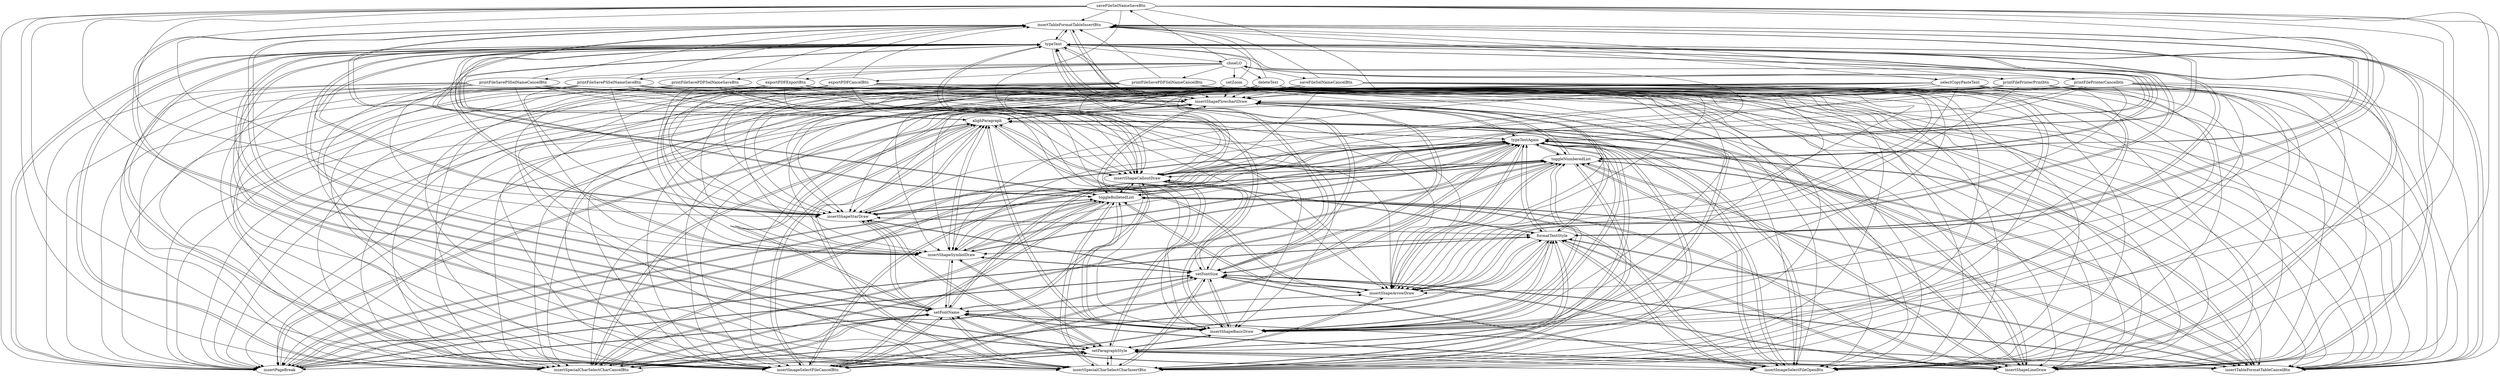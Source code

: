 strict digraph G {
  saveFileSelNameSaveBtn [ label="saveFileSelNameSaveBtn" ];
  saveFileSelNameCancelBtn [ label="saveFileSelNameCancelBtn" ];
  setZoom [ label="setZoom" ];
  selectCopyPasteText [ label="selectCopyPasteText" ];
  deleteText [ label="deleteText" ];
  printFilePrinterPrintbtn [ label="printFilePrinterPrintbtn" ];
  printFilePrinterCancelbtn [ label="printFilePrinterCancelbtn" ];
  printFileSavePDFSelNameSaveBtn [ label="printFileSavePDFSelNameSaveBtn" ];
  printFileSavePDFSelNameCancelBtn [ label="printFileSavePDFSelNameCancelBtn" ];
  printFileSavePSSelNameSaveBtn [ label="printFileSavePSSelNameSaveBtn" ];
  printFileSavePSSelNameCancelBtn [ label="printFileSavePSSelNameCancelBtn" ];
  exportPDFExportBtn [ label="exportPDFExportBtn" ];
  exportPDFCancelBtn [ label="exportPDFCancelBtn" ];
  typeText [ label="typeText" ];
  insertTableFormatTableInsertBtn [ label="insertTableFormatTableInsertBtn" ];
  insertTableFormatTableCancelBtn [ label="insertTableFormatTableCancelBtn" ];
  insertImageSelectFileOpenBtn [ label="insertImageSelectFileOpenBtn" ];
  insertImageSelectFileCancelBtn [ label="insertImageSelectFileCancelBtn" ];
  insertPageBreak [ label="insertPageBreak" ];
  insertSpecialCharSelectCharInsertBtn [ label="insertSpecialCharSelectCharInsertBtn" ];
  insertSpecialCharSelectCharCancelBtn [ label="insertSpecialCharSelectCharCancelBtn" ];
  insertShapeLineDraw [ label="insertShapeLineDraw" ];
  insertShapeBasicDraw [ label="insertShapeBasicDraw" ];
  insertShapeArrowDraw [ label="insertShapeArrowDraw" ];
  insertShapeSymbolDraw [ label="insertShapeSymbolDraw" ];
  insertShapeStarDraw [ label="insertShapeStarDraw" ];
  insertShapeCalloutDraw [ label="insertShapeCalloutDraw" ];
  insertShapeFlowchartDraw [ label="insertShapeFlowchartDraw" ];
  typeTextAgain [ label="typeTextAgain" ];
  setParagraphStyle [ label="setParagraphStyle" ];
  setFontName [ label="setFontName" ];
  setFontSize [ label="setFontSize" ];
  formatTextStyle [ label="formatTextStyle" ];
  toggleBulletedList [ label="toggleBulletedList" ];
  toggleNumberedList [ label="toggleNumberedList" ];
  alighParagraph [ label="alighParagraph" ];
  closeLO [ label="closeLO" ];
  saveFileSelNameSaveBtn -> insertTableFormatTableInsertBtn;
  saveFileSelNameSaveBtn -> insertTableFormatTableCancelBtn;
  saveFileSelNameSaveBtn -> insertImageSelectFileOpenBtn;
  saveFileSelNameSaveBtn -> insertImageSelectFileCancelBtn;
  saveFileSelNameSaveBtn -> insertPageBreak;
  saveFileSelNameSaveBtn -> insertSpecialCharSelectCharInsertBtn;
  saveFileSelNameSaveBtn -> insertSpecialCharSelectCharCancelBtn;
  saveFileSelNameSaveBtn -> insertShapeLineDraw;
  saveFileSelNameSaveBtn -> insertShapeBasicDraw;
  saveFileSelNameSaveBtn -> insertShapeArrowDraw;
  saveFileSelNameSaveBtn -> insertShapeSymbolDraw;
  saveFileSelNameSaveBtn -> insertShapeStarDraw;
  saveFileSelNameSaveBtn -> insertShapeCalloutDraw;
  saveFileSelNameSaveBtn -> insertShapeFlowchartDraw;
  saveFileSelNameCancelBtn -> insertTableFormatTableInsertBtn;
  saveFileSelNameCancelBtn -> insertTableFormatTableCancelBtn;
  saveFileSelNameCancelBtn -> insertImageSelectFileOpenBtn;
  saveFileSelNameCancelBtn -> insertImageSelectFileCancelBtn;
  saveFileSelNameCancelBtn -> insertPageBreak;
  saveFileSelNameCancelBtn -> insertSpecialCharSelectCharInsertBtn;
  saveFileSelNameCancelBtn -> insertSpecialCharSelectCharCancelBtn;
  saveFileSelNameCancelBtn -> insertShapeLineDraw;
  saveFileSelNameCancelBtn -> insertShapeBasicDraw;
  saveFileSelNameCancelBtn -> insertShapeArrowDraw;
  saveFileSelNameCancelBtn -> insertShapeSymbolDraw;
  saveFileSelNameCancelBtn -> insertShapeStarDraw;
  saveFileSelNameCancelBtn -> insertShapeCalloutDraw;
  saveFileSelNameCancelBtn -> insertShapeFlowchartDraw;
  setZoom -> insertTableFormatTableInsertBtn;
  setZoom -> insertTableFormatTableCancelBtn;
  setZoom -> insertImageSelectFileOpenBtn;
  setZoom -> insertImageSelectFileCancelBtn;
  setZoom -> insertPageBreak;
  setZoom -> insertSpecialCharSelectCharInsertBtn;
  setZoom -> insertSpecialCharSelectCharCancelBtn;
  setZoom -> insertShapeLineDraw;
  setZoom -> insertShapeBasicDraw;
  setZoom -> insertShapeArrowDraw;
  setZoom -> insertShapeSymbolDraw;
  setZoom -> insertShapeStarDraw;
  setZoom -> insertShapeCalloutDraw;
  setZoom -> insertShapeFlowchartDraw;
  selectCopyPasteText -> insertTableFormatTableInsertBtn;
  selectCopyPasteText -> insertTableFormatTableCancelBtn;
  selectCopyPasteText -> insertImageSelectFileOpenBtn;
  selectCopyPasteText -> insertImageSelectFileCancelBtn;
  selectCopyPasteText -> insertPageBreak;
  selectCopyPasteText -> insertSpecialCharSelectCharInsertBtn;
  selectCopyPasteText -> insertSpecialCharSelectCharCancelBtn;
  selectCopyPasteText -> insertShapeLineDraw;
  selectCopyPasteText -> insertShapeBasicDraw;
  selectCopyPasteText -> insertShapeArrowDraw;
  selectCopyPasteText -> insertShapeSymbolDraw;
  selectCopyPasteText -> insertShapeStarDraw;
  selectCopyPasteText -> insertShapeCalloutDraw;
  selectCopyPasteText -> insertShapeFlowchartDraw;
  deleteText -> insertTableFormatTableInsertBtn;
  deleteText -> insertTableFormatTableCancelBtn;
  deleteText -> insertImageSelectFileOpenBtn;
  deleteText -> insertImageSelectFileCancelBtn;
  deleteText -> insertPageBreak;
  deleteText -> insertSpecialCharSelectCharInsertBtn;
  deleteText -> insertSpecialCharSelectCharCancelBtn;
  deleteText -> insertShapeLineDraw;
  deleteText -> insertShapeBasicDraw;
  deleteText -> insertShapeArrowDraw;
  deleteText -> insertShapeSymbolDraw;
  deleteText -> insertShapeStarDraw;
  deleteText -> insertShapeCalloutDraw;
  deleteText -> insertShapeFlowchartDraw;
  printFilePrinterPrintbtn -> insertTableFormatTableInsertBtn;
  printFilePrinterPrintbtn -> insertTableFormatTableCancelBtn;
  printFilePrinterPrintbtn -> insertImageSelectFileOpenBtn;
  printFilePrinterPrintbtn -> insertImageSelectFileCancelBtn;
  printFilePrinterPrintbtn -> insertPageBreak;
  printFilePrinterPrintbtn -> insertSpecialCharSelectCharInsertBtn;
  printFilePrinterPrintbtn -> insertSpecialCharSelectCharCancelBtn;
  printFilePrinterPrintbtn -> insertShapeLineDraw;
  printFilePrinterPrintbtn -> insertShapeBasicDraw;
  printFilePrinterPrintbtn -> insertShapeArrowDraw;
  printFilePrinterPrintbtn -> insertShapeSymbolDraw;
  printFilePrinterPrintbtn -> insertShapeStarDraw;
  printFilePrinterPrintbtn -> insertShapeCalloutDraw;
  printFilePrinterPrintbtn -> insertShapeFlowchartDraw;
  printFilePrinterCancelbtn -> insertTableFormatTableInsertBtn;
  printFilePrinterCancelbtn -> insertTableFormatTableCancelBtn;
  printFilePrinterCancelbtn -> insertImageSelectFileOpenBtn;
  printFilePrinterCancelbtn -> insertImageSelectFileCancelBtn;
  printFilePrinterCancelbtn -> insertPageBreak;
  printFilePrinterCancelbtn -> insertSpecialCharSelectCharInsertBtn;
  printFilePrinterCancelbtn -> insertSpecialCharSelectCharCancelBtn;
  printFilePrinterCancelbtn -> insertShapeLineDraw;
  printFilePrinterCancelbtn -> insertShapeBasicDraw;
  printFilePrinterCancelbtn -> insertShapeArrowDraw;
  printFilePrinterCancelbtn -> insertShapeSymbolDraw;
  printFilePrinterCancelbtn -> insertShapeStarDraw;
  printFilePrinterCancelbtn -> insertShapeCalloutDraw;
  printFilePrinterCancelbtn -> insertShapeFlowchartDraw;
  printFileSavePDFSelNameSaveBtn -> insertTableFormatTableInsertBtn;
  printFileSavePDFSelNameSaveBtn -> insertTableFormatTableCancelBtn;
  printFileSavePDFSelNameSaveBtn -> insertImageSelectFileOpenBtn;
  printFileSavePDFSelNameSaveBtn -> insertImageSelectFileCancelBtn;
  printFileSavePDFSelNameSaveBtn -> insertPageBreak;
  printFileSavePDFSelNameSaveBtn -> insertSpecialCharSelectCharInsertBtn;
  printFileSavePDFSelNameSaveBtn -> insertSpecialCharSelectCharCancelBtn;
  printFileSavePDFSelNameSaveBtn -> insertShapeLineDraw;
  printFileSavePDFSelNameSaveBtn -> insertShapeBasicDraw;
  printFileSavePDFSelNameSaveBtn -> insertShapeArrowDraw;
  printFileSavePDFSelNameSaveBtn -> insertShapeSymbolDraw;
  printFileSavePDFSelNameSaveBtn -> insertShapeStarDraw;
  printFileSavePDFSelNameSaveBtn -> insertShapeCalloutDraw;
  printFileSavePDFSelNameSaveBtn -> insertShapeFlowchartDraw;
  printFileSavePDFSelNameCancelBtn -> insertTableFormatTableInsertBtn;
  printFileSavePDFSelNameCancelBtn -> insertTableFormatTableCancelBtn;
  printFileSavePDFSelNameCancelBtn -> insertImageSelectFileOpenBtn;
  printFileSavePDFSelNameCancelBtn -> insertImageSelectFileCancelBtn;
  printFileSavePDFSelNameCancelBtn -> insertPageBreak;
  printFileSavePDFSelNameCancelBtn -> insertSpecialCharSelectCharInsertBtn;
  printFileSavePDFSelNameCancelBtn -> insertSpecialCharSelectCharCancelBtn;
  printFileSavePDFSelNameCancelBtn -> insertShapeLineDraw;
  printFileSavePDFSelNameCancelBtn -> insertShapeBasicDraw;
  printFileSavePDFSelNameCancelBtn -> insertShapeArrowDraw;
  printFileSavePDFSelNameCancelBtn -> insertShapeSymbolDraw;
  printFileSavePDFSelNameCancelBtn -> insertShapeStarDraw;
  printFileSavePDFSelNameCancelBtn -> insertShapeCalloutDraw;
  printFileSavePDFSelNameCancelBtn -> insertShapeFlowchartDraw;
  printFileSavePSSelNameSaveBtn -> insertTableFormatTableInsertBtn;
  printFileSavePSSelNameSaveBtn -> insertTableFormatTableCancelBtn;
  printFileSavePSSelNameSaveBtn -> insertImageSelectFileOpenBtn;
  printFileSavePSSelNameSaveBtn -> insertImageSelectFileCancelBtn;
  printFileSavePSSelNameSaveBtn -> insertPageBreak;
  printFileSavePSSelNameSaveBtn -> insertSpecialCharSelectCharInsertBtn;
  printFileSavePSSelNameSaveBtn -> insertSpecialCharSelectCharCancelBtn;
  printFileSavePSSelNameSaveBtn -> insertShapeLineDraw;
  printFileSavePSSelNameSaveBtn -> insertShapeBasicDraw;
  printFileSavePSSelNameSaveBtn -> insertShapeArrowDraw;
  printFileSavePSSelNameSaveBtn -> insertShapeSymbolDraw;
  printFileSavePSSelNameSaveBtn -> insertShapeStarDraw;
  printFileSavePSSelNameSaveBtn -> insertShapeCalloutDraw;
  printFileSavePSSelNameSaveBtn -> insertShapeFlowchartDraw;
  printFileSavePSSelNameCancelBtn -> insertTableFormatTableInsertBtn;
  printFileSavePSSelNameCancelBtn -> insertTableFormatTableCancelBtn;
  printFileSavePSSelNameCancelBtn -> insertImageSelectFileOpenBtn;
  printFileSavePSSelNameCancelBtn -> insertImageSelectFileCancelBtn;
  printFileSavePSSelNameCancelBtn -> insertPageBreak;
  printFileSavePSSelNameCancelBtn -> insertSpecialCharSelectCharInsertBtn;
  printFileSavePSSelNameCancelBtn -> insertSpecialCharSelectCharCancelBtn;
  printFileSavePSSelNameCancelBtn -> insertShapeLineDraw;
  printFileSavePSSelNameCancelBtn -> insertShapeBasicDraw;
  printFileSavePSSelNameCancelBtn -> insertShapeArrowDraw;
  printFileSavePSSelNameCancelBtn -> insertShapeSymbolDraw;
  printFileSavePSSelNameCancelBtn -> insertShapeStarDraw;
  printFileSavePSSelNameCancelBtn -> insertShapeCalloutDraw;
  printFileSavePSSelNameCancelBtn -> insertShapeFlowchartDraw;
  exportPDFExportBtn -> insertTableFormatTableInsertBtn;
  exportPDFExportBtn -> insertTableFormatTableCancelBtn;
  exportPDFExportBtn -> insertImageSelectFileOpenBtn;
  exportPDFExportBtn -> insertImageSelectFileCancelBtn;
  exportPDFExportBtn -> insertPageBreak;
  exportPDFExportBtn -> insertSpecialCharSelectCharInsertBtn;
  exportPDFExportBtn -> insertSpecialCharSelectCharCancelBtn;
  exportPDFExportBtn -> insertShapeLineDraw;
  exportPDFExportBtn -> insertShapeBasicDraw;
  exportPDFExportBtn -> insertShapeArrowDraw;
  exportPDFExportBtn -> insertShapeSymbolDraw;
  exportPDFExportBtn -> insertShapeStarDraw;
  exportPDFExportBtn -> insertShapeCalloutDraw;
  exportPDFExportBtn -> insertShapeFlowchartDraw;
  exportPDFCancelBtn -> insertTableFormatTableInsertBtn;
  exportPDFCancelBtn -> insertTableFormatTableCancelBtn;
  exportPDFCancelBtn -> insertImageSelectFileOpenBtn;
  exportPDFCancelBtn -> insertImageSelectFileCancelBtn;
  exportPDFCancelBtn -> insertPageBreak;
  exportPDFCancelBtn -> insertSpecialCharSelectCharInsertBtn;
  exportPDFCancelBtn -> insertSpecialCharSelectCharCancelBtn;
  exportPDFCancelBtn -> insertShapeLineDraw;
  exportPDFCancelBtn -> insertShapeBasicDraw;
  exportPDFCancelBtn -> insertShapeArrowDraw;
  exportPDFCancelBtn -> insertShapeSymbolDraw;
  exportPDFCancelBtn -> insertShapeStarDraw;
  exportPDFCancelBtn -> insertShapeCalloutDraw;
  exportPDFCancelBtn -> insertShapeFlowchartDraw;
  typeText -> typeTextAgain;
  typeTextAgain -> typeText;
  typeText -> closeLO;
  typeTextAgain -> closeLO;
  typeText -> insertTableFormatTableInsertBtn;
  insertTableFormatTableInsertBtn -> typeText;
  insertTableFormatTableInsertBtn -> typeTextAgain;
  typeTextAgain -> insertTableFormatTableInsertBtn;
  insertTableFormatTableInsertBtn -> setParagraphStyle;
  setParagraphStyle -> insertTableFormatTableInsertBtn;
  insertTableFormatTableInsertBtn -> setFontName;
  setFontName -> insertTableFormatTableInsertBtn;
  insertTableFormatTableInsertBtn -> setFontSize;
  setFontSize -> insertTableFormatTableInsertBtn;
  insertTableFormatTableInsertBtn -> formatTextStyle;
  formatTextStyle -> insertTableFormatTableInsertBtn;
  insertTableFormatTableInsertBtn -> toggleBulletedList;
  toggleBulletedList -> insertTableFormatTableInsertBtn;
  insertTableFormatTableInsertBtn -> toggleNumberedList;
  toggleNumberedList -> insertTableFormatTableInsertBtn;
  insertTableFormatTableInsertBtn -> alighParagraph;
  alighParagraph -> insertTableFormatTableInsertBtn;
  typeText -> insertTableFormatTableCancelBtn;
  insertTableFormatTableCancelBtn -> typeText;
  insertTableFormatTableCancelBtn -> typeTextAgain;
  typeTextAgain -> insertTableFormatTableCancelBtn;
  insertTableFormatTableCancelBtn -> setParagraphStyle;
  setParagraphStyle -> insertTableFormatTableCancelBtn;
  insertTableFormatTableCancelBtn -> setFontName;
  setFontName -> insertTableFormatTableCancelBtn;
  insertTableFormatTableCancelBtn -> setFontSize;
  setFontSize -> insertTableFormatTableCancelBtn;
  insertTableFormatTableCancelBtn -> formatTextStyle;
  formatTextStyle -> insertTableFormatTableCancelBtn;
  insertTableFormatTableCancelBtn -> toggleBulletedList;
  toggleBulletedList -> insertTableFormatTableCancelBtn;
  insertTableFormatTableCancelBtn -> toggleNumberedList;
  toggleNumberedList -> insertTableFormatTableCancelBtn;
  insertTableFormatTableCancelBtn -> alighParagraph;
  alighParagraph -> insertTableFormatTableCancelBtn;
  typeText -> insertImageSelectFileOpenBtn;
  insertImageSelectFileOpenBtn -> typeText;
  insertImageSelectFileOpenBtn -> typeTextAgain;
  typeTextAgain -> insertImageSelectFileOpenBtn;
  insertImageSelectFileOpenBtn -> setParagraphStyle;
  setParagraphStyle -> insertImageSelectFileOpenBtn;
  insertImageSelectFileOpenBtn -> setFontName;
  setFontName -> insertImageSelectFileOpenBtn;
  insertImageSelectFileOpenBtn -> setFontSize;
  setFontSize -> insertImageSelectFileOpenBtn;
  insertImageSelectFileOpenBtn -> formatTextStyle;
  formatTextStyle -> insertImageSelectFileOpenBtn;
  insertImageSelectFileOpenBtn -> toggleBulletedList;
  toggleBulletedList -> insertImageSelectFileOpenBtn;
  insertImageSelectFileOpenBtn -> toggleNumberedList;
  toggleNumberedList -> insertImageSelectFileOpenBtn;
  insertImageSelectFileOpenBtn -> alighParagraph;
  alighParagraph -> insertImageSelectFileOpenBtn;
  typeText -> insertImageSelectFileCancelBtn;
  insertImageSelectFileCancelBtn -> typeText;
  insertImageSelectFileCancelBtn -> typeTextAgain;
  typeTextAgain -> insertImageSelectFileCancelBtn;
  insertImageSelectFileCancelBtn -> setParagraphStyle;
  setParagraphStyle -> insertImageSelectFileCancelBtn;
  insertImageSelectFileCancelBtn -> setFontName;
  setFontName -> insertImageSelectFileCancelBtn;
  insertImageSelectFileCancelBtn -> setFontSize;
  setFontSize -> insertImageSelectFileCancelBtn;
  insertImageSelectFileCancelBtn -> formatTextStyle;
  formatTextStyle -> insertImageSelectFileCancelBtn;
  insertImageSelectFileCancelBtn -> toggleBulletedList;
  toggleBulletedList -> insertImageSelectFileCancelBtn;
  insertImageSelectFileCancelBtn -> toggleNumberedList;
  toggleNumberedList -> insertImageSelectFileCancelBtn;
  insertImageSelectFileCancelBtn -> alighParagraph;
  alighParagraph -> insertImageSelectFileCancelBtn;
  typeText -> insertPageBreak;
  insertPageBreak -> typeText;
  insertPageBreak -> typeTextAgain;
  typeTextAgain -> insertPageBreak;
  insertPageBreak -> setParagraphStyle;
  setParagraphStyle -> insertPageBreak;
  insertPageBreak -> setFontName;
  setFontName -> insertPageBreak;
  insertPageBreak -> setFontSize;
  setFontSize -> insertPageBreak;
  insertPageBreak -> formatTextStyle;
  formatTextStyle -> insertPageBreak;
  insertPageBreak -> toggleBulletedList;
  toggleBulletedList -> insertPageBreak;
  insertPageBreak -> toggleNumberedList;
  toggleNumberedList -> insertPageBreak;
  insertPageBreak -> alighParagraph;
  alighParagraph -> insertPageBreak;
  typeText -> insertSpecialCharSelectCharInsertBtn;
  insertSpecialCharSelectCharInsertBtn -> typeText;
  insertSpecialCharSelectCharInsertBtn -> typeTextAgain;
  typeTextAgain -> insertSpecialCharSelectCharInsertBtn;
  insertSpecialCharSelectCharInsertBtn -> setParagraphStyle;
  setParagraphStyle -> insertSpecialCharSelectCharInsertBtn;
  insertSpecialCharSelectCharInsertBtn -> setFontName;
  setFontName -> insertSpecialCharSelectCharInsertBtn;
  insertSpecialCharSelectCharInsertBtn -> setFontSize;
  setFontSize -> insertSpecialCharSelectCharInsertBtn;
  insertSpecialCharSelectCharInsertBtn -> formatTextStyle;
  formatTextStyle -> insertSpecialCharSelectCharInsertBtn;
  insertSpecialCharSelectCharInsertBtn -> toggleBulletedList;
  toggleBulletedList -> insertSpecialCharSelectCharInsertBtn;
  insertSpecialCharSelectCharInsertBtn -> toggleNumberedList;
  toggleNumberedList -> insertSpecialCharSelectCharInsertBtn;
  insertSpecialCharSelectCharInsertBtn -> alighParagraph;
  alighParagraph -> insertSpecialCharSelectCharInsertBtn;
  typeText -> insertSpecialCharSelectCharCancelBtn;
  insertSpecialCharSelectCharCancelBtn -> typeText;
  insertSpecialCharSelectCharCancelBtn -> typeTextAgain;
  typeTextAgain -> insertSpecialCharSelectCharCancelBtn;
  insertSpecialCharSelectCharCancelBtn -> setParagraphStyle;
  setParagraphStyle -> insertSpecialCharSelectCharCancelBtn;
  insertSpecialCharSelectCharCancelBtn -> setFontName;
  setFontName -> insertSpecialCharSelectCharCancelBtn;
  insertSpecialCharSelectCharCancelBtn -> setFontSize;
  setFontSize -> insertSpecialCharSelectCharCancelBtn;
  insertSpecialCharSelectCharCancelBtn -> formatTextStyle;
  formatTextStyle -> insertSpecialCharSelectCharCancelBtn;
  insertSpecialCharSelectCharCancelBtn -> toggleBulletedList;
  toggleBulletedList -> insertSpecialCharSelectCharCancelBtn;
  insertSpecialCharSelectCharCancelBtn -> toggleNumberedList;
  toggleNumberedList -> insertSpecialCharSelectCharCancelBtn;
  insertSpecialCharSelectCharCancelBtn -> alighParagraph;
  alighParagraph -> insertSpecialCharSelectCharCancelBtn;
  typeText -> insertShapeLineDraw;
  insertShapeLineDraw -> typeText;
  insertShapeLineDraw -> typeTextAgain;
  typeTextAgain -> insertShapeLineDraw;
  insertShapeLineDraw -> setParagraphStyle;
  setParagraphStyle -> insertShapeLineDraw;
  insertShapeLineDraw -> setFontName;
  setFontName -> insertShapeLineDraw;
  insertShapeLineDraw -> setFontSize;
  setFontSize -> insertShapeLineDraw;
  insertShapeLineDraw -> formatTextStyle;
  formatTextStyle -> insertShapeLineDraw;
  insertShapeLineDraw -> toggleBulletedList;
  toggleBulletedList -> insertShapeLineDraw;
  insertShapeLineDraw -> toggleNumberedList;
  toggleNumberedList -> insertShapeLineDraw;
  insertShapeLineDraw -> alighParagraph;
  alighParagraph -> insertShapeLineDraw;
  typeText -> insertShapeBasicDraw;
  insertShapeBasicDraw -> typeText;
  insertShapeBasicDraw -> typeTextAgain;
  typeTextAgain -> insertShapeBasicDraw;
  insertShapeBasicDraw -> setParagraphStyle;
  setParagraphStyle -> insertShapeBasicDraw;
  insertShapeBasicDraw -> setFontName;
  setFontName -> insertShapeBasicDraw;
  insertShapeBasicDraw -> setFontSize;
  setFontSize -> insertShapeBasicDraw;
  insertShapeBasicDraw -> formatTextStyle;
  formatTextStyle -> insertShapeBasicDraw;
  insertShapeBasicDraw -> toggleBulletedList;
  toggleBulletedList -> insertShapeBasicDraw;
  insertShapeBasicDraw -> toggleNumberedList;
  toggleNumberedList -> insertShapeBasicDraw;
  insertShapeBasicDraw -> alighParagraph;
  alighParagraph -> insertShapeBasicDraw;
  typeText -> insertShapeArrowDraw;
  insertShapeArrowDraw -> typeText;
  insertShapeArrowDraw -> typeTextAgain;
  typeTextAgain -> insertShapeArrowDraw;
  insertShapeArrowDraw -> setParagraphStyle;
  setParagraphStyle -> insertShapeArrowDraw;
  insertShapeArrowDraw -> setFontName;
  setFontName -> insertShapeArrowDraw;
  insertShapeArrowDraw -> setFontSize;
  setFontSize -> insertShapeArrowDraw;
  insertShapeArrowDraw -> formatTextStyle;
  formatTextStyle -> insertShapeArrowDraw;
  insertShapeArrowDraw -> toggleBulletedList;
  toggleBulletedList -> insertShapeArrowDraw;
  insertShapeArrowDraw -> toggleNumberedList;
  toggleNumberedList -> insertShapeArrowDraw;
  insertShapeArrowDraw -> alighParagraph;
  alighParagraph -> insertShapeArrowDraw;
  typeText -> insertShapeSymbolDraw;
  insertShapeSymbolDraw -> typeText;
  insertShapeSymbolDraw -> typeTextAgain;
  typeTextAgain -> insertShapeSymbolDraw;
  insertShapeSymbolDraw -> setParagraphStyle;
  setParagraphStyle -> insertShapeSymbolDraw;
  insertShapeSymbolDraw -> setFontName;
  setFontName -> insertShapeSymbolDraw;
  insertShapeSymbolDraw -> setFontSize;
  setFontSize -> insertShapeSymbolDraw;
  insertShapeSymbolDraw -> formatTextStyle;
  formatTextStyle -> insertShapeSymbolDraw;
  insertShapeSymbolDraw -> toggleBulletedList;
  toggleBulletedList -> insertShapeSymbolDraw;
  insertShapeSymbolDraw -> toggleNumberedList;
  toggleNumberedList -> insertShapeSymbolDraw;
  insertShapeSymbolDraw -> alighParagraph;
  alighParagraph -> insertShapeSymbolDraw;
  typeText -> insertShapeStarDraw;
  insertShapeStarDraw -> typeText;
  insertShapeStarDraw -> typeTextAgain;
  typeTextAgain -> insertShapeStarDraw;
  insertShapeStarDraw -> setParagraphStyle;
  setParagraphStyle -> insertShapeStarDraw;
  insertShapeStarDraw -> setFontName;
  setFontName -> insertShapeStarDraw;
  insertShapeStarDraw -> setFontSize;
  setFontSize -> insertShapeStarDraw;
  insertShapeStarDraw -> formatTextStyle;
  formatTextStyle -> insertShapeStarDraw;
  insertShapeStarDraw -> toggleBulletedList;
  toggleBulletedList -> insertShapeStarDraw;
  insertShapeStarDraw -> toggleNumberedList;
  toggleNumberedList -> insertShapeStarDraw;
  insertShapeStarDraw -> alighParagraph;
  alighParagraph -> insertShapeStarDraw;
  typeText -> insertShapeCalloutDraw;
  insertShapeCalloutDraw -> typeText;
  insertShapeCalloutDraw -> typeTextAgain;
  typeTextAgain -> insertShapeCalloutDraw;
  insertShapeCalloutDraw -> setParagraphStyle;
  setParagraphStyle -> insertShapeCalloutDraw;
  insertShapeCalloutDraw -> setFontName;
  setFontName -> insertShapeCalloutDraw;
  insertShapeCalloutDraw -> setFontSize;
  setFontSize -> insertShapeCalloutDraw;
  insertShapeCalloutDraw -> formatTextStyle;
  formatTextStyle -> insertShapeCalloutDraw;
  insertShapeCalloutDraw -> toggleBulletedList;
  toggleBulletedList -> insertShapeCalloutDraw;
  insertShapeCalloutDraw -> toggleNumberedList;
  toggleNumberedList -> insertShapeCalloutDraw;
  insertShapeCalloutDraw -> alighParagraph;
  alighParagraph -> insertShapeCalloutDraw;
  typeText -> insertShapeFlowchartDraw;
  insertShapeFlowchartDraw -> typeText;
  insertShapeFlowchartDraw -> typeTextAgain;
  typeTextAgain -> insertShapeFlowchartDraw;
  insertShapeFlowchartDraw -> setParagraphStyle;
  setParagraphStyle -> insertShapeFlowchartDraw;
  insertShapeFlowchartDraw -> setFontName;
  setFontName -> insertShapeFlowchartDraw;
  insertShapeFlowchartDraw -> setFontSize;
  setFontSize -> insertShapeFlowchartDraw;
  insertShapeFlowchartDraw -> formatTextStyle;
  formatTextStyle -> insertShapeFlowchartDraw;
  insertShapeFlowchartDraw -> toggleBulletedList;
  toggleBulletedList -> insertShapeFlowchartDraw;
  insertShapeFlowchartDraw -> toggleNumberedList;
  toggleNumberedList -> insertShapeFlowchartDraw;
  insertShapeFlowchartDraw -> alighParagraph;
  alighParagraph -> insertShapeFlowchartDraw;
  typeText -> setParagraphStyle;
  setParagraphStyle -> typeText;
  typeTextAgain -> setParagraphStyle;
  setParagraphStyle -> typeTextAgain;
  typeText -> setFontName;
  setFontName -> typeText;
  typeTextAgain -> setFontName;
  setFontName -> typeTextAgain;
  typeText -> setFontSize;
  setFontSize -> typeText;
  typeTextAgain -> setFontSize;
  setFontSize -> typeTextAgain;
  typeText -> formatTextStyle;
  formatTextStyle -> typeText;
  typeTextAgain -> formatTextStyle;
  formatTextStyle -> typeTextAgain;
  typeText -> toggleBulletedList;
  toggleBulletedList -> typeText;
  typeTextAgain -> toggleBulletedList;
  toggleBulletedList -> typeTextAgain;
  typeText -> toggleNumberedList;
  toggleNumberedList -> typeText;
  typeTextAgain -> toggleNumberedList;
  toggleNumberedList -> typeTextAgain;
  typeText -> alighParagraph;
  alighParagraph -> typeText;
  typeTextAgain -> alighParagraph;
  alighParagraph -> typeTextAgain;
  closeLO -> saveFileSelNameSaveBtn;
  closeLO -> saveFileSelNameCancelBtn;
  closeLO -> setZoom;
  closeLO -> selectCopyPasteText;
  closeLO -> deleteText;
  closeLO -> printFilePrinterPrintbtn;
  closeLO -> printFilePrinterCancelbtn;
  closeLO -> printFileSavePDFSelNameSaveBtn;
  closeLO -> printFileSavePDFSelNameCancelBtn;
  closeLO -> printFileSavePSSelNameSaveBtn;
  closeLO -> printFileSavePSSelNameCancelBtn;
  closeLO -> exportPDFExportBtn;
  closeLO -> exportPDFCancelBtn;
}
